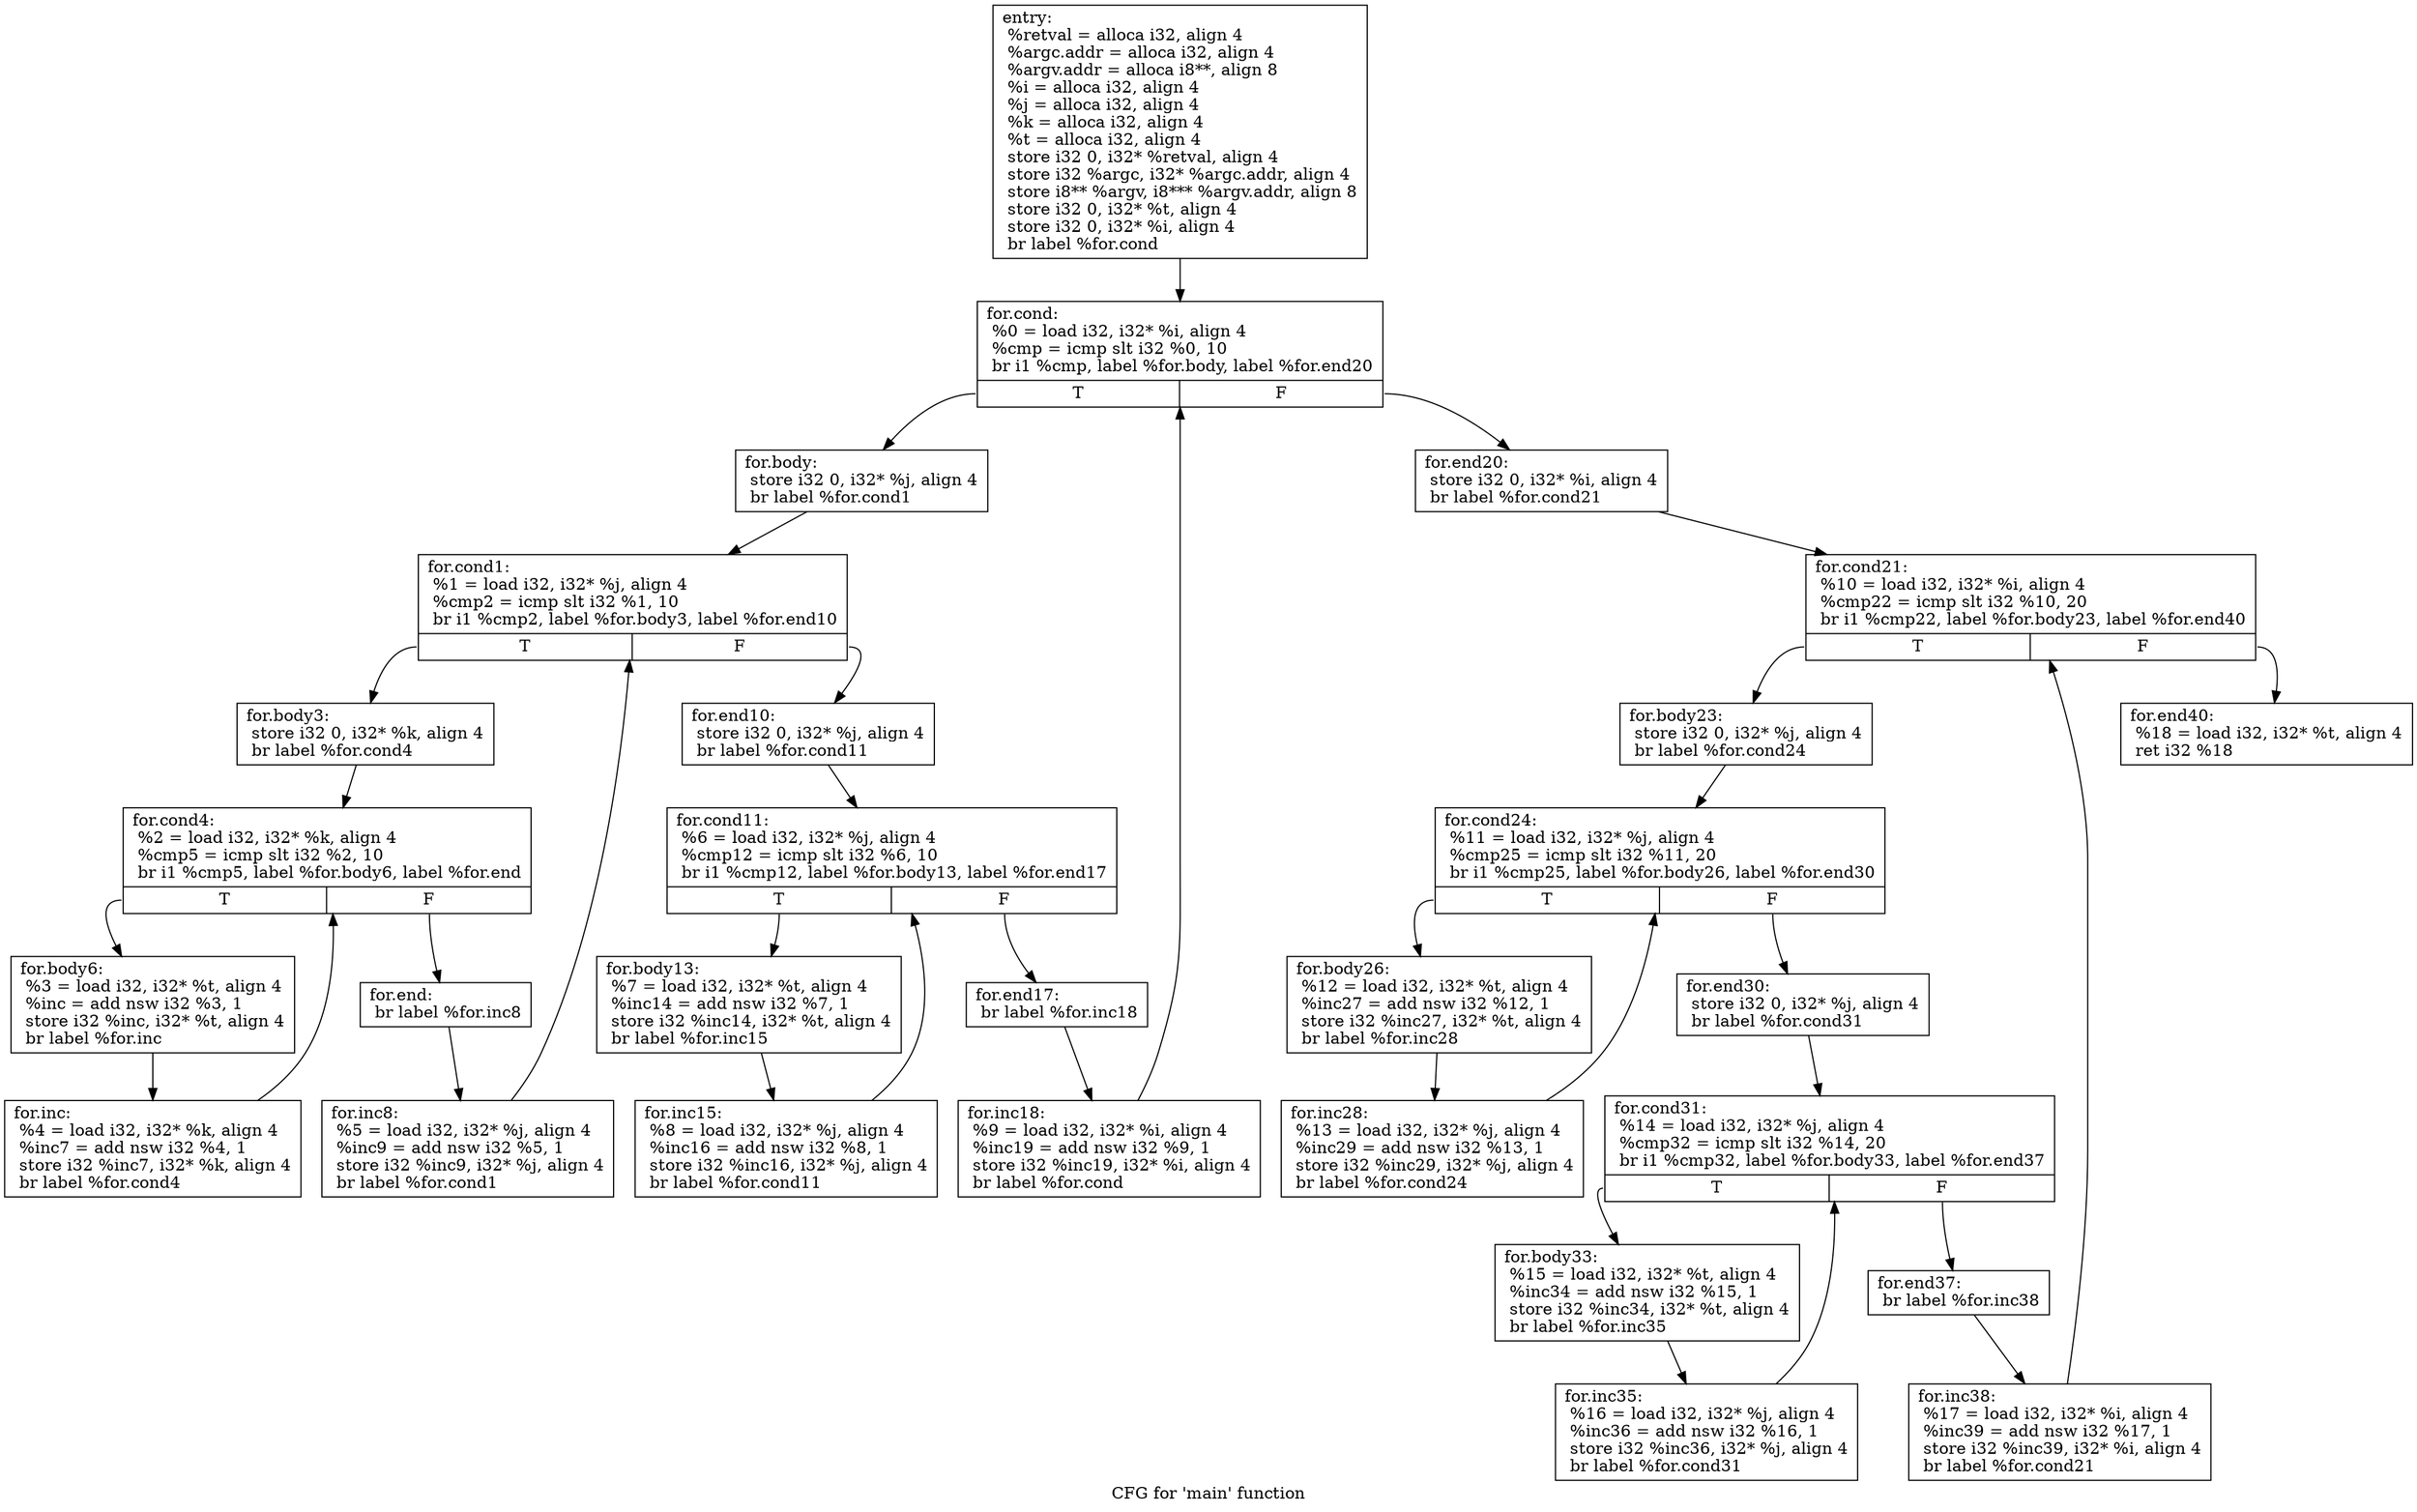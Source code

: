 digraph "CFG for 'main' function" {
	label="CFG for 'main' function";

	Node0x7fb7a3716220 [shape=record,label="{entry:\l  %retval = alloca i32, align 4\l  %argc.addr = alloca i32, align 4\l  %argv.addr = alloca i8**, align 8\l  %i = alloca i32, align 4\l  %j = alloca i32, align 4\l  %k = alloca i32, align 4\l  %t = alloca i32, align 4\l  store i32 0, i32* %retval, align 4\l  store i32 %argc, i32* %argc.addr, align 4\l  store i8** %argv, i8*** %argv.addr, align 8\l  store i32 0, i32* %t, align 4\l  store i32 0, i32* %i, align 4\l  br label %for.cond\l}"];
	Node0x7fb7a3716220 -> Node0x7fb7a3716810;
	Node0x7fb7a3716810 [shape=record,label="{for.cond:                                         \l  %0 = load i32, i32* %i, align 4\l  %cmp = icmp slt i32 %0, 10\l  br i1 %cmp, label %for.body, label %for.end20\l|{<s0>T|<s1>F}}"];
	Node0x7fb7a3716810:s0 -> Node0x7fb7a340fad0;
	Node0x7fb7a3716810:s1 -> Node0x7fb7a340fcc0;
	Node0x7fb7a340fad0 [shape=record,label="{for.body:                                         \l  store i32 0, i32* %j, align 4\l  br label %for.cond1\l}"];
	Node0x7fb7a340fad0 -> Node0x7fb7a3600520;
	Node0x7fb7a3600520 [shape=record,label="{for.cond1:                                        \l  %1 = load i32, i32* %j, align 4\l  %cmp2 = icmp slt i32 %1, 10\l  br i1 %cmp2, label %for.body3, label %for.end10\l|{<s0>T|<s1>F}}"];
	Node0x7fb7a3600520:s0 -> Node0x7fb7a340fe60;
	Node0x7fb7a3600520:s1 -> Node0x7fb7a340fef0;
	Node0x7fb7a340fe60 [shape=record,label="{for.body3:                                        \l  store i32 0, i32* %k, align 4\l  br label %for.cond4\l}"];
	Node0x7fb7a340fe60 -> Node0x7fb7a3410090;
	Node0x7fb7a3410090 [shape=record,label="{for.cond4:                                        \l  %2 = load i32, i32* %k, align 4\l  %cmp5 = icmp slt i32 %2, 10\l  br i1 %cmp5, label %for.body6, label %for.end\l|{<s0>T|<s1>F}}"];
	Node0x7fb7a3410090:s0 -> Node0x7fb7a3410230;
	Node0x7fb7a3410090:s1 -> Node0x7fb7a3410290;
	Node0x7fb7a3410230 [shape=record,label="{for.body6:                                        \l  %3 = load i32, i32* %t, align 4\l  %inc = add nsw i32 %3, 1\l  store i32 %inc, i32* %t, align 4\l  br label %for.inc\l}"];
	Node0x7fb7a3410230 -> Node0x7fb7a3410520;
	Node0x7fb7a3410520 [shape=record,label="{for.inc:                                          \l  %4 = load i32, i32* %k, align 4\l  %inc7 = add nsw i32 %4, 1\l  store i32 %inc7, i32* %k, align 4\l  br label %for.cond4\l}"];
	Node0x7fb7a3410520 -> Node0x7fb7a3410090;
	Node0x7fb7a3410290 [shape=record,label="{for.end:                                          \l  br label %for.inc8\l}"];
	Node0x7fb7a3410290 -> Node0x7fb7a340fba0;
	Node0x7fb7a340fba0 [shape=record,label="{for.inc8:                                         \l  %5 = load i32, i32* %j, align 4\l  %inc9 = add nsw i32 %5, 1\l  store i32 %inc9, i32* %j, align 4\l  br label %for.cond1\l}"];
	Node0x7fb7a340fba0 -> Node0x7fb7a3600520;
	Node0x7fb7a340fef0 [shape=record,label="{for.end10:                                        \l  store i32 0, i32* %j, align 4\l  br label %for.cond11\l}"];
	Node0x7fb7a340fef0 -> Node0x7fb7a3410b60;
	Node0x7fb7a3410b60 [shape=record,label="{for.cond11:                                       \l  %6 = load i32, i32* %j, align 4\l  %cmp12 = icmp slt i32 %6, 10\l  br i1 %cmp12, label %for.body13, label %for.end17\l|{<s0>T|<s1>F}}"];
	Node0x7fb7a3410b60:s0 -> Node0x7fb7a3410d00;
	Node0x7fb7a3410b60:s1 -> Node0x7fb7a3410d60;
	Node0x7fb7a3410d00 [shape=record,label="{for.body13:                                       \l  %7 = load i32, i32* %t, align 4\l  %inc14 = add nsw i32 %7, 1\l  store i32 %inc14, i32* %t, align 4\l  br label %for.inc15\l}"];
	Node0x7fb7a3410d00 -> Node0x7fb7a3410ff0;
	Node0x7fb7a3410ff0 [shape=record,label="{for.inc15:                                        \l  %8 = load i32, i32* %j, align 4\l  %inc16 = add nsw i32 %8, 1\l  store i32 %inc16, i32* %j, align 4\l  br label %for.cond11\l}"];
	Node0x7fb7a3410ff0 -> Node0x7fb7a3410b60;
	Node0x7fb7a3410d60 [shape=record,label="{for.end17:                                        \l  br label %for.inc18\l}"];
	Node0x7fb7a3410d60 -> Node0x7fb7a3410630;
	Node0x7fb7a3410630 [shape=record,label="{for.inc18:                                        \l  %9 = load i32, i32* %i, align 4\l  %inc19 = add nsw i32 %9, 1\l  store i32 %inc19, i32* %i, align 4\l  br label %for.cond\l}"];
	Node0x7fb7a3410630 -> Node0x7fb7a3716810;
	Node0x7fb7a340fcc0 [shape=record,label="{for.end20:                                        \l  store i32 0, i32* %i, align 4\l  br label %for.cond21\l}"];
	Node0x7fb7a340fcc0 -> Node0x7fb7a34114d0;
	Node0x7fb7a34114d0 [shape=record,label="{for.cond21:                                       \l  %10 = load i32, i32* %i, align 4\l  %cmp22 = icmp slt i32 %10, 20\l  br i1 %cmp22, label %for.body23, label %for.end40\l|{<s0>T|<s1>F}}"];
	Node0x7fb7a34114d0:s0 -> Node0x7fb7a34116a0;
	Node0x7fb7a34114d0:s1 -> Node0x7fb7a3411700;
	Node0x7fb7a34116a0 [shape=record,label="{for.body23:                                       \l  store i32 0, i32* %j, align 4\l  br label %for.cond24\l}"];
	Node0x7fb7a34116a0 -> Node0x7fb7a34118a0;
	Node0x7fb7a34118a0 [shape=record,label="{for.cond24:                                       \l  %11 = load i32, i32* %j, align 4\l  %cmp25 = icmp slt i32 %11, 20\l  br i1 %cmp25, label %for.body26, label %for.end30\l|{<s0>T|<s1>F}}"];
	Node0x7fb7a34118a0:s0 -> Node0x7fb7a3411a40;
	Node0x7fb7a34118a0:s1 -> Node0x7fb7a3411aa0;
	Node0x7fb7a3411a40 [shape=record,label="{for.body26:                                       \l  %12 = load i32, i32* %t, align 4\l  %inc27 = add nsw i32 %12, 1\l  store i32 %inc27, i32* %t, align 4\l  br label %for.inc28\l}"];
	Node0x7fb7a3411a40 -> Node0x7fb7a3411d30;
	Node0x7fb7a3411d30 [shape=record,label="{for.inc28:                                        \l  %13 = load i32, i32* %j, align 4\l  %inc29 = add nsw i32 %13, 1\l  store i32 %inc29, i32* %j, align 4\l  br label %for.cond24\l}"];
	Node0x7fb7a3411d30 -> Node0x7fb7a34118a0;
	Node0x7fb7a3411aa0 [shape=record,label="{for.end30:                                        \l  store i32 0, i32* %j, align 4\l  br label %for.cond31\l}"];
	Node0x7fb7a3411aa0 -> Node0x7fb7a3411fb0;
	Node0x7fb7a3411fb0 [shape=record,label="{for.cond31:                                       \l  %14 = load i32, i32* %j, align 4\l  %cmp32 = icmp slt i32 %14, 20\l  br i1 %cmp32, label %for.body33, label %for.end37\l|{<s0>T|<s1>F}}"];
	Node0x7fb7a3411fb0:s0 -> Node0x7fb7a34106e0;
	Node0x7fb7a3411fb0:s1 -> Node0x7fb7a3410740;
	Node0x7fb7a34106e0 [shape=record,label="{for.body33:                                       \l  %15 = load i32, i32* %t, align 4\l  %inc34 = add nsw i32 %15, 1\l  store i32 %inc34, i32* %t, align 4\l  br label %for.inc35\l}"];
	Node0x7fb7a34106e0 -> Node0x7fb7a3412150;
	Node0x7fb7a3412150 [shape=record,label="{for.inc35:                                        \l  %16 = load i32, i32* %j, align 4\l  %inc36 = add nsw i32 %16, 1\l  store i32 %inc36, i32* %j, align 4\l  br label %for.cond31\l}"];
	Node0x7fb7a3412150 -> Node0x7fb7a3411fb0;
	Node0x7fb7a3410740 [shape=record,label="{for.end37:                                        \l  br label %for.inc38\l}"];
	Node0x7fb7a3410740 -> Node0x7fb7a3411100;
	Node0x7fb7a3411100 [shape=record,label="{for.inc38:                                        \l  %17 = load i32, i32* %i, align 4\l  %inc39 = add nsw i32 %17, 1\l  store i32 %inc39, i32* %i, align 4\l  br label %for.cond21\l}"];
	Node0x7fb7a3411100 -> Node0x7fb7a34114d0;
	Node0x7fb7a3411700 [shape=record,label="{for.end40:                                        \l  %18 = load i32, i32* %t, align 4\l  ret i32 %18\l}"];
}
